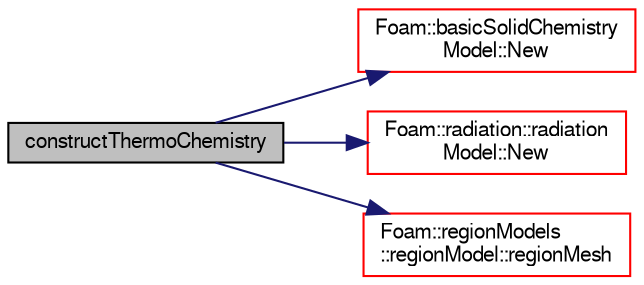 digraph "constructThermoChemistry"
{
  bgcolor="transparent";
  edge [fontname="FreeSans",fontsize="10",labelfontname="FreeSans",labelfontsize="10"];
  node [fontname="FreeSans",fontsize="10",shape=record];
  rankdir="LR";
  Node732 [label="constructThermoChemistry",height=0.2,width=0.4,color="black", fillcolor="grey75", style="filled", fontcolor="black"];
  Node732 -> Node733 [color="midnightblue",fontsize="10",style="solid",fontname="FreeSans"];
  Node733 [label="Foam::basicSolidChemistry\lModel::New",height=0.2,width=0.4,color="red",URL="$a30186.html#a0005839329d6d437f3b1b8c4893a53b3",tooltip="Selector. "];
  Node732 -> Node791 [color="midnightblue",fontsize="10",style="solid",fontname="FreeSans"];
  Node791 [label="Foam::radiation::radiation\lModel::New",height=0.2,width=0.4,color="red",URL="$a30042.html#ae3b9ebfd6e0fafd4254fda4dd144cc5a",tooltip="Return a reference to the selected radiation model. "];
  Node732 -> Node1040 [color="midnightblue",fontsize="10",style="solid",fontname="FreeSans"];
  Node1040 [label="Foam::regionModels\l::regionModel::regionMesh",height=0.2,width=0.4,color="red",URL="$a28998.html#a89a37969c20983ee143c612486ce5313",tooltip="Return the region mesh database. "];
}
